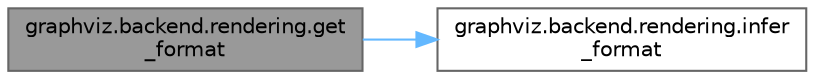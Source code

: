 digraph "graphviz.backend.rendering.get_format"
{
 // LATEX_PDF_SIZE
  bgcolor="transparent";
  edge [fontname=Helvetica,fontsize=10,labelfontname=Helvetica,labelfontsize=10];
  node [fontname=Helvetica,fontsize=10,shape=box,height=0.2,width=0.4];
  rankdir="LR";
  Node1 [id="Node000001",label="graphviz.backend.rendering.get\l_format",height=0.2,width=0.4,color="gray40", fillcolor="grey60", style="filled", fontcolor="black",tooltip=" "];
  Node1 -> Node2 [id="edge1_Node000001_Node000002",color="steelblue1",style="solid",tooltip=" "];
  Node2 [id="Node000002",label="graphviz.backend.rendering.infer\l_format",height=0.2,width=0.4,color="grey40", fillcolor="white", style="filled",URL="$namespacegraphviz_1_1backend_1_1rendering.html#a9a9acee8052a10f381349253490564a8",tooltip=" "];
}
